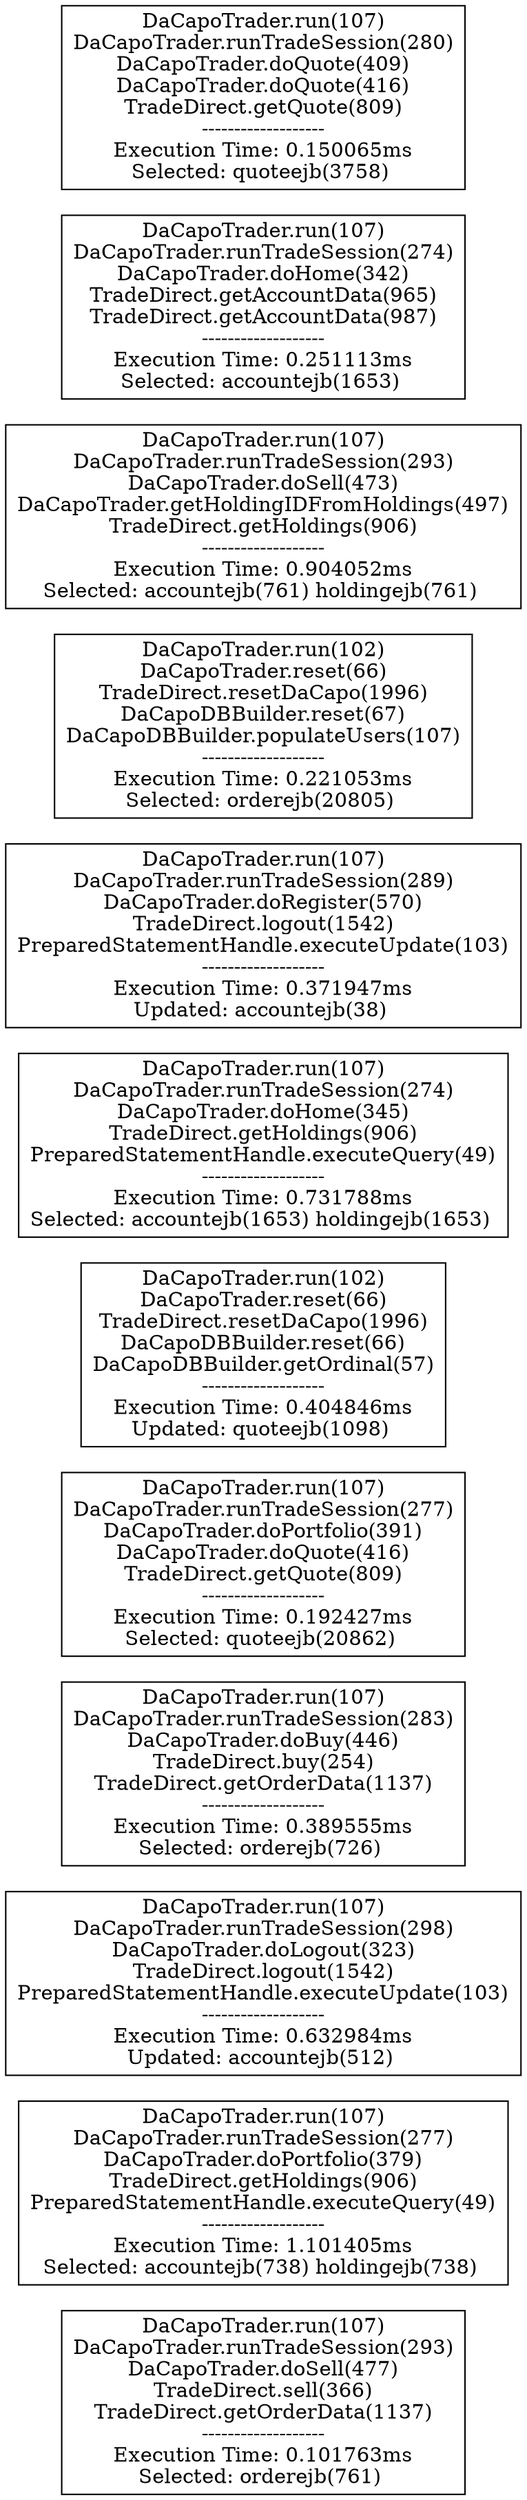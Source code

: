 digraph 1820523433 { 
rankdir=RL;
1 [label="DaCapoTrader.run(107)\nDaCapoTrader.runTradeSession(293)\nDaCapoTrader.doSell(477)\nTradeDirect.sell(366)\nTradeDirect.getOrderData(1137)\n-------------------\nExecution Time: 0.101763ms\nSelected: orderejb(761) \n", shape=box];
2 [label="DaCapoTrader.run(107)\nDaCapoTrader.runTradeSession(277)\nDaCapoTrader.doPortfolio(379)\nTradeDirect.getHoldings(906)\nPreparedStatementHandle.executeQuery(49)\n-------------------\nExecution Time: 1.101405ms\nSelected: accountejb(738) holdingejb(738) \n", shape=box];
3 [label="DaCapoTrader.run(107)\nDaCapoTrader.runTradeSession(298)\nDaCapoTrader.doLogout(323)\nTradeDirect.logout(1542)\nPreparedStatementHandle.executeUpdate(103)\n-------------------\nExecution Time: 0.632984ms\nUpdated: accountejb(512) \n", shape=box];
4 [label="DaCapoTrader.run(107)\nDaCapoTrader.runTradeSession(283)\nDaCapoTrader.doBuy(446)\nTradeDirect.buy(254)\nTradeDirect.getOrderData(1137)\n-------------------\nExecution Time: 0.389555ms\nSelected: orderejb(726) \n", shape=box];
5 [label="DaCapoTrader.run(107)\nDaCapoTrader.runTradeSession(277)\nDaCapoTrader.doPortfolio(391)\nDaCapoTrader.doQuote(416)\nTradeDirect.getQuote(809)\n-------------------\nExecution Time: 0.192427ms\nSelected: quoteejb(20862) \n", shape=box];
6 [label="DaCapoTrader.run(102)\nDaCapoTrader.reset(66)\nTradeDirect.resetDaCapo(1996)\nDaCapoDBBuilder.reset(66)\nDaCapoDBBuilder.getOrdinal(57)\n-------------------\nExecution Time: 0.404846ms\nUpdated: quoteejb(1098) \n", shape=box];
7 [label="DaCapoTrader.run(107)\nDaCapoTrader.runTradeSession(274)\nDaCapoTrader.doHome(345)\nTradeDirect.getHoldings(906)\nPreparedStatementHandle.executeQuery(49)\n-------------------\nExecution Time: 0.731788ms\nSelected: accountejb(1653) holdingejb(1653) \n", shape=box];
8 [label="DaCapoTrader.run(107)\nDaCapoTrader.runTradeSession(289)\nDaCapoTrader.doRegister(570)\nTradeDirect.logout(1542)\nPreparedStatementHandle.executeUpdate(103)\n-------------------\nExecution Time: 0.371947ms\nUpdated: accountejb(38) \n", shape=box];
9 [label="DaCapoTrader.run(102)\nDaCapoTrader.reset(66)\nTradeDirect.resetDaCapo(1996)\nDaCapoDBBuilder.reset(67)\nDaCapoDBBuilder.populateUsers(107)\n-------------------\nExecution Time: 0.221053ms\nSelected: orderejb(20805) \n", shape=box];
10 [label="DaCapoTrader.run(107)\nDaCapoTrader.runTradeSession(293)\nDaCapoTrader.doSell(473)\nDaCapoTrader.getHoldingIDFromHoldings(497)\nTradeDirect.getHoldings(906)\n-------------------\nExecution Time: 0.904052ms\nSelected: accountejb(761) holdingejb(761) \n", shape=box];
11 [label="DaCapoTrader.run(107)\nDaCapoTrader.runTradeSession(274)\nDaCapoTrader.doHome(342)\nTradeDirect.getAccountData(965)\nTradeDirect.getAccountData(987)\n-------------------\nExecution Time: 0.251113ms\nSelected: accountejb(1653) \n", shape=box];
12 [label="DaCapoTrader.run(107)\nDaCapoTrader.runTradeSession(280)\nDaCapoTrader.doQuote(409)\nDaCapoTrader.doQuote(416)\nTradeDirect.getQuote(809)\n-------------------\nExecution Time: 0.150065ms\nSelected: quoteejb(3758) \n", shape=box];
}

